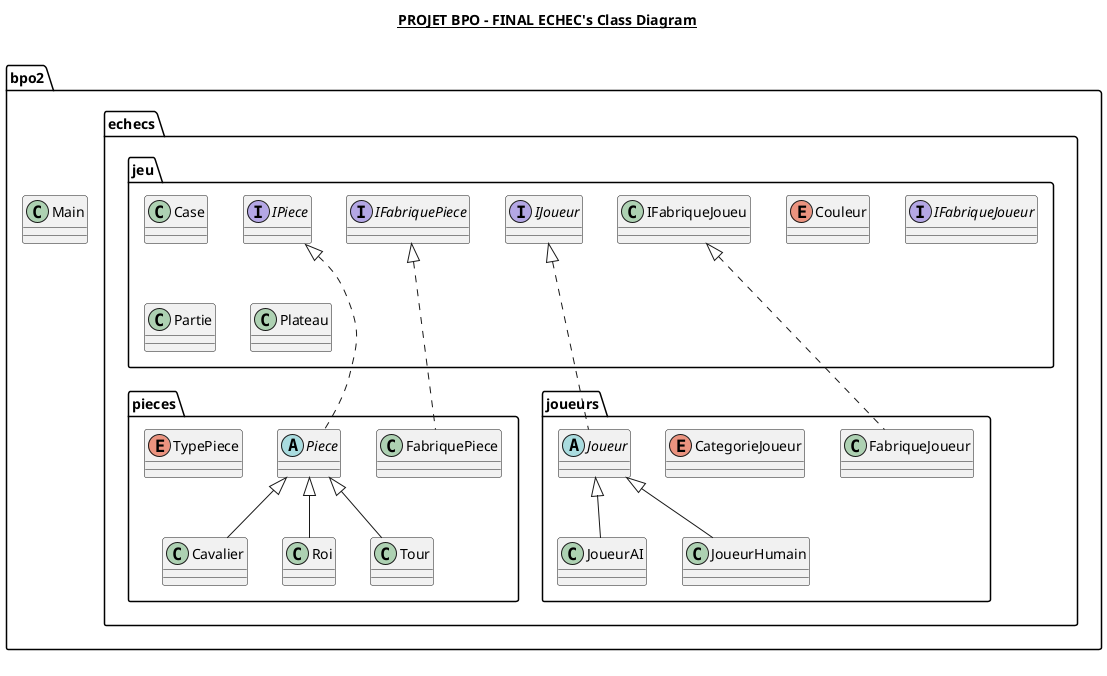 @startuml

title __PROJET BPO - FINAL ECHEC's Class Diagram__\n

  namespace bpo2 {
    class bpo2.Main {
    }
  }
  


  

  namespace bpo2 {
    namespace echecs.jeu {
      class bpo2.echecs.jeu.Case {
      }
    }
  }
  

  namespace bpo2 {
    namespace echecs.jeu {
      enum Couleur {
      }
    }
  }
  

  namespace bpo2 {
    namespace echecs.jeu {
      interface bpo2.echecs.jeu.IFabriqueJoueur {
      }
    }
  }
  

  namespace bpo2 {
    namespace echecs.jeu {
      interface bpo2.echecs.jeu.IFabriquePiece {
      }
    }
  }
  

  namespace bpo2 {
    namespace echecs.jeu {
      interface bpo2.echecs.jeu.IJoueur {
      }
    }
  }
  

  namespace bpo2 {
    namespace echecs.jeu {
      interface bpo2.echecs.jeu.IPiece {
      }
    }
  }
  

  namespace bpo2 {
    namespace echecs.jeu {
      class bpo2.echecs.jeu.Partie {
      }
    }
  }
  

  namespace bpo2 {
    namespace echecs.jeu {
      class bpo2.echecs.jeu.Plateau {
      }
    }
  }
  

  namespace bpo2 {
    namespace echecs.joueurs {
      enum CategorieJoueur {
      }
    }
  }
  

  namespace bpo2 {
    namespace echecs.joueurs {
      class bpo2.echecs.joueurs.FabriqueJoueur {
      }
    }
  }
  

  namespace bpo2 {
    namespace echecs.joueurs {
      abstract class bpo2.echecs.joueurs.Joueur {
      }
    }
  }
  

  namespace bpo2 {
    namespace echecs.joueurs {
      class bpo2.echecs.joueurs.JoueurAI {
      }
    }
  }
  

  namespace bpo2 {
    namespace echecs.joueurs {
      class bpo2.echecs.joueurs.JoueurHumain {
      }
    }
  }
  

  namespace bpo2 {
    namespace echecs.pieces {
      class bpo2.echecs.pieces.Cavalier {
      }
    }
  }
  

  namespace bpo2 {
    namespace echecs.pieces {
      class bpo2.echecs.pieces.FabriquePiece {
      }
    }
  }
  

  namespace bpo2 {
    namespace echecs.pieces {
      abstract class bpo2.echecs.pieces.Piece {
      }
    }
  }
  

  namespace bpo2 {
    namespace echecs.pieces {
      class bpo2.echecs.pieces.Roi {
      }
    }
  }
  

  namespace bpo2 {
    namespace echecs.pieces {
      class bpo2.echecs.pieces.Tour {
      }
    }
  }
  

  namespace bpo2 {
    namespace echecs.pieces {
      enum TypePiece {
      }
    }
  }

  bpo2.echecs.joueurs.FabriqueJoueur .up.-|> bpo2.echecs.jeu.IFabriqueJoueu
  bpo2.echecs.joueurs.Joueur .up.-|> bpo2.echecs.jeu.IJoueur
  bpo2.echecs.joueurs.JoueurAI -up-|> bpo2.echecs.joueurs.Joueur
  bpo2.echecs.joueurs.JoueurHumain -up-|> bpo2.echecs.joueurs.Joueur
  bpo2.echecs.pieces.Cavalier -up-|> bpo2.echecs.pieces.Piece
  bpo2.echecs.pieces.FabriquePiece .up.-|> bpo2.echecs.jeu.IFabriquePiece
  bpo2.echecs.pieces.Piece .up.-|> bpo2.echecs.jeu.IPiece
  bpo2.echecs.pieces.Roi -up-|> bpo2.echecs.pieces.Piece
  bpo2.echecs.pieces.Tour -up-|> bpo2.echecs.pieces.Piece


right footer

endfooter

@enduml
